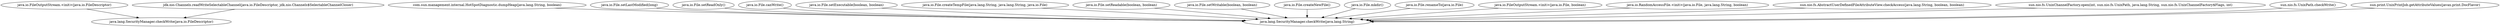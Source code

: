 strict digraph G {
  1 [ label="java.io.FileOutputStream.<init>(java.io.FileDescriptor)" ];
  2 [ label="java.lang.SecurityManager.checkWrite(java.io.FileDescriptor)" ];
  3 [ label="jdk.nio.Channels.readWriteSelectableChannel(java.io.FileDescriptor, jdk.nio.Channels$SelectableChannelCloser)" ];
  4 [ label="com.sun.management.internal.HotSpotDiagnostic.dumpHeap(java.lang.String, boolean)" ];
  5 [ label="java.lang.SecurityManager.checkWrite(java.lang.String)" ];
  6 [ label="java.io.File.setLastModified(long)" ];
  7 [ label="java.io.File.setReadOnly()" ];
  8 [ label="java.io.File.canWrite()" ];
  9 [ label="java.io.File.setExecutable(boolean, boolean)" ];
  10 [ label="java.io.File.createTempFile(java.lang.String, java.lang.String, java.io.File)" ];
  11 [ label="java.io.File.setReadable(boolean, boolean)" ];
  12 [ label="java.io.File.setWritable(boolean, boolean)" ];
  13 [ label="java.io.File.createNewFile()" ];
  14 [ label="java.io.File.mkdir()" ];
  15 [ label="java.io.File.renameTo(java.io.File)" ];
  16 [ label="java.io.FileOutputStream.<init>(java.io.File, boolean)" ];
  17 [ label="java.io.RandomAccessFile.<init>(java.io.File, java.lang.String, boolean)" ];
  18 [ label="sun.nio.fs.AbstractUserDefinedFileAttributeView.checkAccess(java.lang.String, boolean, boolean)" ];
  19 [ label="sun.nio.fs.UnixChannelFactory.open(int, sun.nio.fs.UnixPath, java.lang.String, sun.nio.fs.UnixChannelFactory$Flags, int)" ];
  20 [ label="sun.nio.fs.UnixPath.checkWrite()" ];
  21 [ label="sun.print.UnixPrintJob.getAttributeValues(javax.print.DocFlavor)" ];
  1 -> 2;
  3 -> 2;
  4 -> 5;
  6 -> 5;
  7 -> 5;
  8 -> 5;
  9 -> 5;
  10 -> 5;
  11 -> 5;
  12 -> 5;
  13 -> 5;
  14 -> 5;
  15 -> 5;
  16 -> 5;
  17 -> 5;
  18 -> 5;
  19 -> 5;
  20 -> 5;
  21 -> 5;
}
